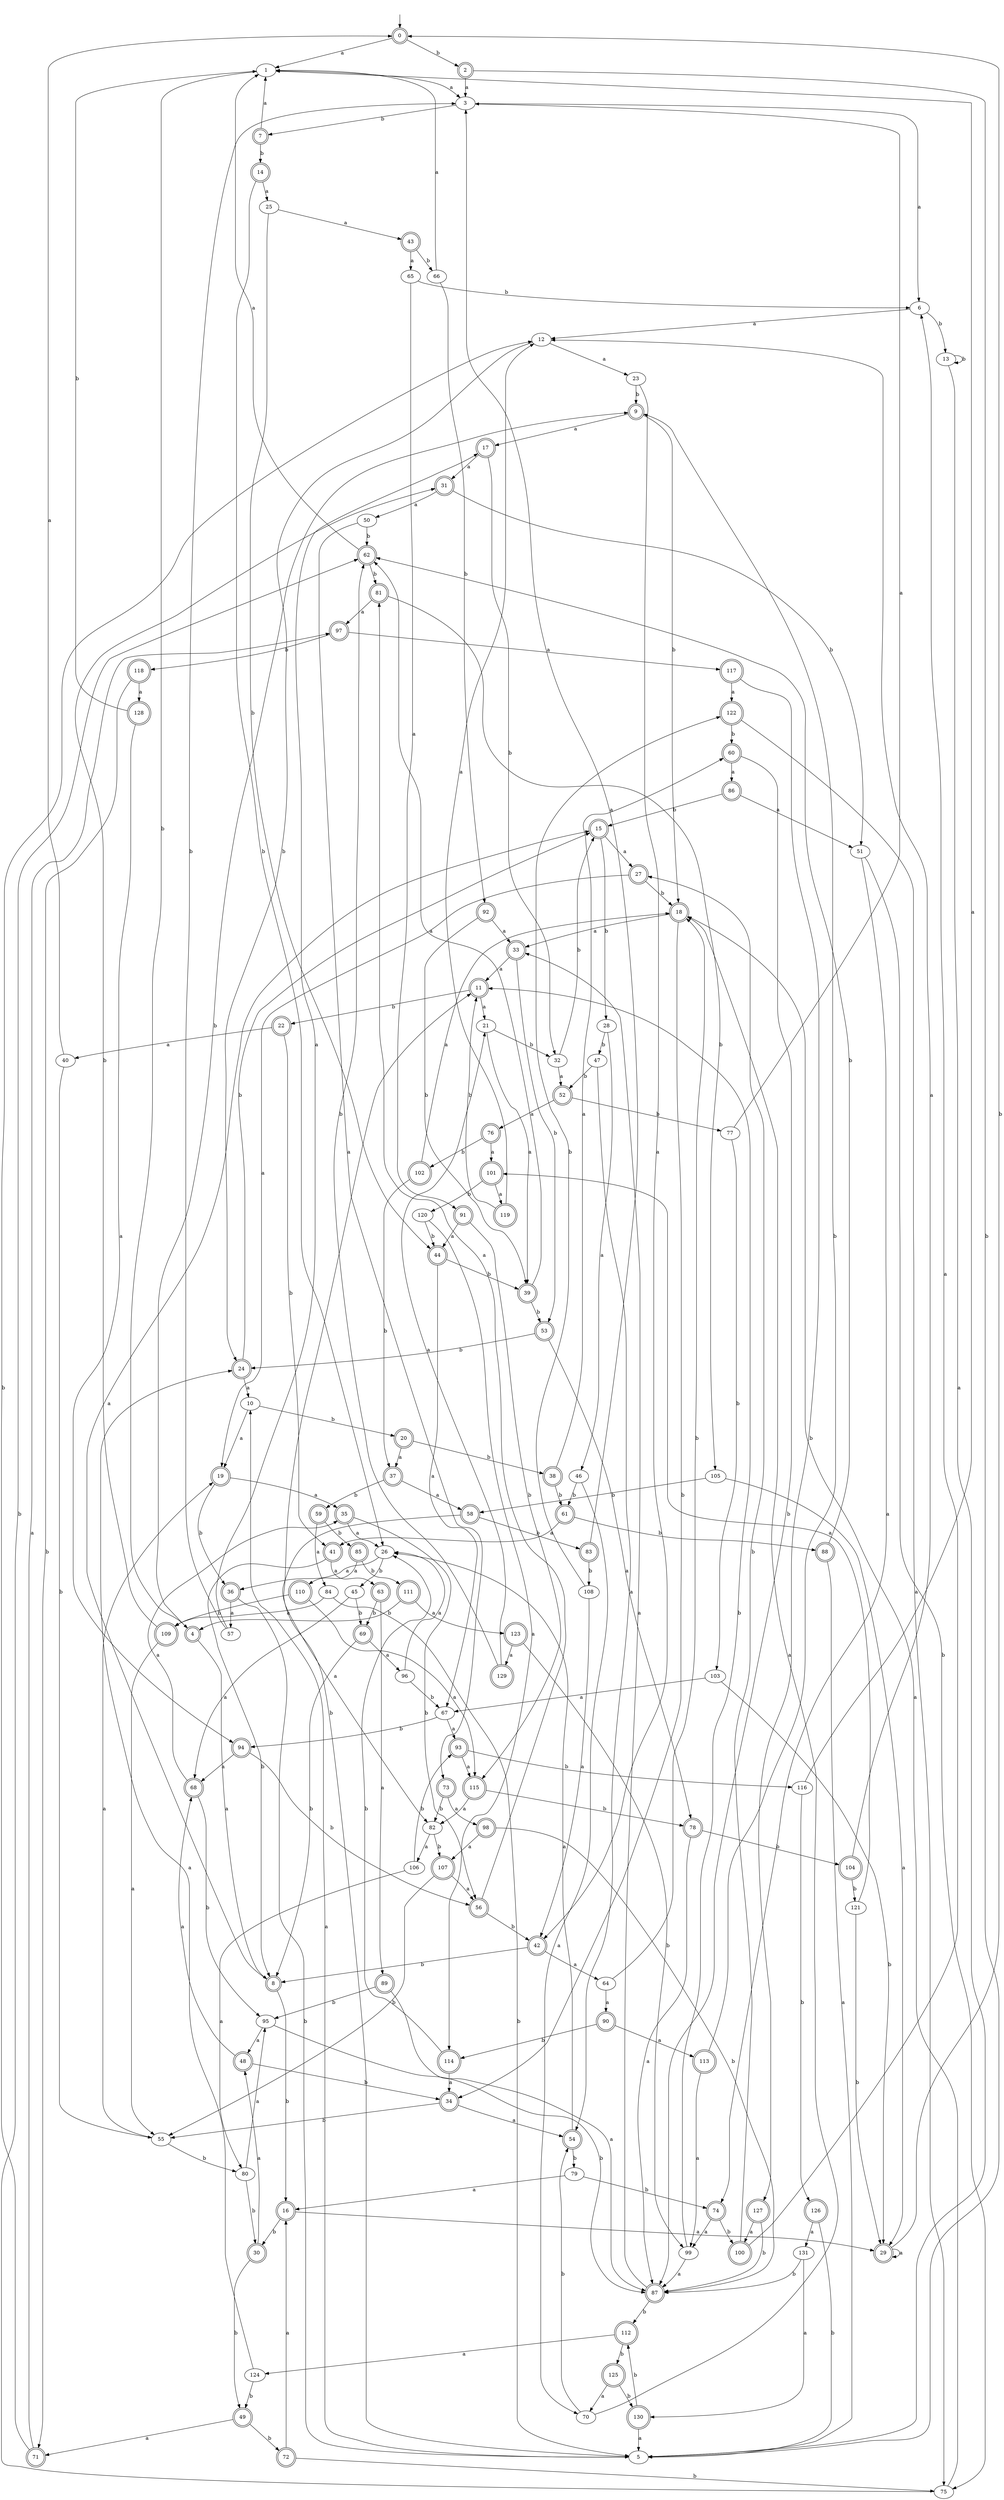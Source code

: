 digraph RandomDFA {
  __start0 [label="", shape=none];
  __start0 -> 0 [label=""];
  0 [shape=circle] [shape=doublecircle]
  0 -> 1 [label="a"]
  0 -> 2 [label="b"]
  1
  1 -> 3 [label="a"]
  1 -> 4 [label="b"]
  2 [shape=doublecircle]
  2 -> 3 [label="a"]
  2 -> 5 [label="b"]
  3
  3 -> 6 [label="a"]
  3 -> 7 [label="b"]
  4 [shape=doublecircle]
  4 -> 8 [label="a"]
  4 -> 9 [label="b"]
  5
  5 -> 10 [label="a"]
  5 -> 11 [label="b"]
  6
  6 -> 12 [label="a"]
  6 -> 13 [label="b"]
  7 [shape=doublecircle]
  7 -> 1 [label="a"]
  7 -> 14 [label="b"]
  8 [shape=doublecircle]
  8 -> 15 [label="a"]
  8 -> 16 [label="b"]
  9 [shape=doublecircle]
  9 -> 17 [label="a"]
  9 -> 18 [label="b"]
  10
  10 -> 19 [label="a"]
  10 -> 20 [label="b"]
  11 [shape=doublecircle]
  11 -> 21 [label="a"]
  11 -> 22 [label="b"]
  12
  12 -> 23 [label="a"]
  12 -> 24 [label="b"]
  13
  13 -> 5 [label="a"]
  13 -> 13 [label="b"]
  14 [shape=doublecircle]
  14 -> 25 [label="a"]
  14 -> 26 [label="b"]
  15 [shape=doublecircle]
  15 -> 27 [label="a"]
  15 -> 28 [label="b"]
  16 [shape=doublecircle]
  16 -> 29 [label="a"]
  16 -> 30 [label="b"]
  17 [shape=doublecircle]
  17 -> 31 [label="a"]
  17 -> 32 [label="b"]
  18 [shape=doublecircle]
  18 -> 33 [label="a"]
  18 -> 34 [label="b"]
  19 [shape=doublecircle]
  19 -> 35 [label="a"]
  19 -> 36 [label="b"]
  20 [shape=doublecircle]
  20 -> 37 [label="a"]
  20 -> 38 [label="b"]
  21
  21 -> 39 [label="a"]
  21 -> 32 [label="b"]
  22 [shape=doublecircle]
  22 -> 40 [label="a"]
  22 -> 41 [label="b"]
  23
  23 -> 42 [label="a"]
  23 -> 9 [label="b"]
  24 [shape=doublecircle]
  24 -> 10 [label="a"]
  24 -> 15 [label="b"]
  25
  25 -> 43 [label="a"]
  25 -> 44 [label="b"]
  26
  26 -> 36 [label="a"]
  26 -> 45 [label="b"]
  27 [shape=doublecircle]
  27 -> 19 [label="a"]
  27 -> 18 [label="b"]
  28
  28 -> 46 [label="a"]
  28 -> 47 [label="b"]
  29 [shape=doublecircle]
  29 -> 29 [label="a"]
  29 -> 0 [label="b"]
  30 [shape=doublecircle]
  30 -> 48 [label="a"]
  30 -> 49 [label="b"]
  31 [shape=doublecircle]
  31 -> 50 [label="a"]
  31 -> 51 [label="b"]
  32
  32 -> 52 [label="a"]
  32 -> 15 [label="b"]
  33 [shape=doublecircle]
  33 -> 11 [label="a"]
  33 -> 53 [label="b"]
  34 [shape=doublecircle]
  34 -> 54 [label="a"]
  34 -> 55 [label="b"]
  35 [shape=doublecircle]
  35 -> 26 [label="a"]
  35 -> 56 [label="b"]
  36 [shape=doublecircle]
  36 -> 57 [label="a"]
  36 -> 5 [label="b"]
  37 [shape=doublecircle]
  37 -> 58 [label="a"]
  37 -> 59 [label="b"]
  38 [shape=doublecircle]
  38 -> 60 [label="a"]
  38 -> 61 [label="b"]
  39 [shape=doublecircle]
  39 -> 62 [label="a"]
  39 -> 53 [label="b"]
  40
  40 -> 0 [label="a"]
  40 -> 55 [label="b"]
  41 [shape=doublecircle]
  41 -> 63 [label="a"]
  41 -> 8 [label="b"]
  42 [shape=doublecircle]
  42 -> 64 [label="a"]
  42 -> 8 [label="b"]
  43 [shape=doublecircle]
  43 -> 65 [label="a"]
  43 -> 66 [label="b"]
  44 [shape=doublecircle]
  44 -> 67 [label="a"]
  44 -> 39 [label="b"]
  45
  45 -> 68 [label="a"]
  45 -> 69 [label="b"]
  46
  46 -> 70 [label="a"]
  46 -> 61 [label="b"]
  47
  47 -> 54 [label="a"]
  47 -> 52 [label="b"]
  48 [shape=doublecircle]
  48 -> 68 [label="a"]
  48 -> 34 [label="b"]
  49 [shape=doublecircle]
  49 -> 71 [label="a"]
  49 -> 72 [label="b"]
  50
  50 -> 73 [label="a"]
  50 -> 62 [label="b"]
  51
  51 -> 74 [label="a"]
  51 -> 75 [label="b"]
  52 [shape=doublecircle]
  52 -> 76 [label="a"]
  52 -> 77 [label="b"]
  53 [shape=doublecircle]
  53 -> 78 [label="a"]
  53 -> 24 [label="b"]
  54 [shape=doublecircle]
  54 -> 26 [label="a"]
  54 -> 79 [label="b"]
  55
  55 -> 19 [label="a"]
  55 -> 80 [label="b"]
  56 [shape=doublecircle]
  56 -> 81 [label="a"]
  56 -> 42 [label="b"]
  57
  57 -> 17 [label="a"]
  57 -> 3 [label="b"]
  58 [shape=doublecircle]
  58 -> 82 [label="a"]
  58 -> 83 [label="b"]
  59 [shape=doublecircle]
  59 -> 84 [label="a"]
  59 -> 85 [label="b"]
  60 [shape=doublecircle]
  60 -> 86 [label="a"]
  60 -> 87 [label="b"]
  61 [shape=doublecircle]
  61 -> 41 [label="a"]
  61 -> 88 [label="b"]
  62 [shape=doublecircle]
  62 -> 1 [label="a"]
  62 -> 81 [label="b"]
  63 [shape=doublecircle]
  63 -> 89 [label="a"]
  63 -> 69 [label="b"]
  64
  64 -> 90 [label="a"]
  64 -> 18 [label="b"]
  65
  65 -> 91 [label="a"]
  65 -> 6 [label="b"]
  66
  66 -> 1 [label="a"]
  66 -> 92 [label="b"]
  67
  67 -> 93 [label="a"]
  67 -> 94 [label="b"]
  68 [shape=doublecircle]
  68 -> 35 [label="a"]
  68 -> 95 [label="b"]
  69 [shape=doublecircle]
  69 -> 96 [label="a"]
  69 -> 8 [label="b"]
  70
  70 -> 18 [label="a"]
  70 -> 54 [label="b"]
  71 [shape=doublecircle]
  71 -> 97 [label="a"]
  71 -> 12 [label="b"]
  72 [shape=doublecircle]
  72 -> 16 [label="a"]
  72 -> 75 [label="b"]
  73 [shape=doublecircle]
  73 -> 98 [label="a"]
  73 -> 82 [label="b"]
  74 [shape=doublecircle]
  74 -> 99 [label="a"]
  74 -> 100 [label="b"]
  75
  75 -> 18 [label="a"]
  75 -> 62 [label="b"]
  76 [shape=doublecircle]
  76 -> 101 [label="a"]
  76 -> 102 [label="b"]
  77
  77 -> 3 [label="a"]
  77 -> 103 [label="b"]
  78 [shape=doublecircle]
  78 -> 87 [label="a"]
  78 -> 104 [label="b"]
  79
  79 -> 16 [label="a"]
  79 -> 74 [label="b"]
  80
  80 -> 95 [label="a"]
  80 -> 30 [label="b"]
  81 [shape=doublecircle]
  81 -> 97 [label="a"]
  81 -> 105 [label="b"]
  82
  82 -> 106 [label="a"]
  82 -> 107 [label="b"]
  83 [shape=doublecircle]
  83 -> 3 [label="a"]
  83 -> 108 [label="b"]
  84
  84 -> 109 [label="a"]
  84 -> 5 [label="b"]
  85 [shape=doublecircle]
  85 -> 110 [label="a"]
  85 -> 111 [label="b"]
  86 [shape=doublecircle]
  86 -> 51 [label="a"]
  86 -> 15 [label="b"]
  87 [shape=doublecircle]
  87 -> 33 [label="a"]
  87 -> 112 [label="b"]
  88 [shape=doublecircle]
  88 -> 5 [label="a"]
  88 -> 62 [label="b"]
  89 [shape=doublecircle]
  89 -> 87 [label="a"]
  89 -> 95 [label="b"]
  90 [shape=doublecircle]
  90 -> 113 [label="a"]
  90 -> 114 [label="b"]
  91 [shape=doublecircle]
  91 -> 44 [label="a"]
  91 -> 115 [label="b"]
  92 [shape=doublecircle]
  92 -> 33 [label="a"]
  92 -> 39 [label="b"]
  93 [shape=doublecircle]
  93 -> 115 [label="a"]
  93 -> 116 [label="b"]
  94 [shape=doublecircle]
  94 -> 68 [label="a"]
  94 -> 56 [label="b"]
  95
  95 -> 48 [label="a"]
  95 -> 87 [label="b"]
  96
  96 -> 26 [label="a"]
  96 -> 67 [label="b"]
  97 [shape=doublecircle]
  97 -> 117 [label="a"]
  97 -> 118 [label="b"]
  98 [shape=doublecircle]
  98 -> 107 [label="a"]
  98 -> 87 [label="b"]
  99
  99 -> 87 [label="a"]
  99 -> 11 [label="b"]
  100 [shape=doublecircle]
  100 -> 6 [label="a"]
  100 -> 27 [label="b"]
  101 [shape=doublecircle]
  101 -> 119 [label="a"]
  101 -> 120 [label="b"]
  102 [shape=doublecircle]
  102 -> 18 [label="a"]
  102 -> 37 [label="b"]
  103
  103 -> 67 [label="a"]
  103 -> 29 [label="b"]
  104 [shape=doublecircle]
  104 -> 12 [label="a"]
  104 -> 121 [label="b"]
  105
  105 -> 29 [label="a"]
  105 -> 58 [label="b"]
  106
  106 -> 80 [label="a"]
  106 -> 93 [label="b"]
  107 [shape=doublecircle]
  107 -> 56 [label="a"]
  107 -> 55 [label="b"]
  108
  108 -> 42 [label="a"]
  108 -> 122 [label="b"]
  109 [shape=doublecircle]
  109 -> 55 [label="a"]
  109 -> 31 [label="b"]
  110 [shape=doublecircle]
  110 -> 115 [label="a"]
  110 -> 109 [label="b"]
  111 [shape=doublecircle]
  111 -> 123 [label="a"]
  111 -> 4 [label="b"]
  112 [shape=doublecircle]
  112 -> 124 [label="a"]
  112 -> 125 [label="b"]
  113 [shape=doublecircle]
  113 -> 99 [label="a"]
  113 -> 9 [label="b"]
  114 [shape=doublecircle]
  114 -> 34 [label="a"]
  114 -> 26 [label="b"]
  115 [shape=doublecircle]
  115 -> 82 [label="a"]
  115 -> 78 [label="b"]
  116
  116 -> 1 [label="a"]
  116 -> 126 [label="b"]
  117 [shape=doublecircle]
  117 -> 122 [label="a"]
  117 -> 127 [label="b"]
  118 [shape=doublecircle]
  118 -> 128 [label="a"]
  118 -> 71 [label="b"]
  119 [shape=doublecircle]
  119 -> 12 [label="a"]
  119 -> 11 [label="b"]
  120
  120 -> 114 [label="a"]
  120 -> 44 [label="b"]
  121
  121 -> 101 [label="a"]
  121 -> 29 [label="b"]
  122 [shape=doublecircle]
  122 -> 75 [label="a"]
  122 -> 60 [label="b"]
  123 [shape=doublecircle]
  123 -> 129 [label="a"]
  123 -> 99 [label="b"]
  124
  124 -> 24 [label="a"]
  124 -> 49 [label="b"]
  125 [shape=doublecircle]
  125 -> 70 [label="a"]
  125 -> 130 [label="b"]
  126 [shape=doublecircle]
  126 -> 131 [label="a"]
  126 -> 5 [label="b"]
  127 [shape=doublecircle]
  127 -> 100 [label="a"]
  127 -> 87 [label="b"]
  128 [shape=doublecircle]
  128 -> 94 [label="a"]
  128 -> 1 [label="b"]
  129 [shape=doublecircle]
  129 -> 21 [label="a"]
  129 -> 62 [label="b"]
  130 [shape=doublecircle]
  130 -> 5 [label="a"]
  130 -> 112 [label="b"]
  131
  131 -> 130 [label="a"]
  131 -> 87 [label="b"]
}
